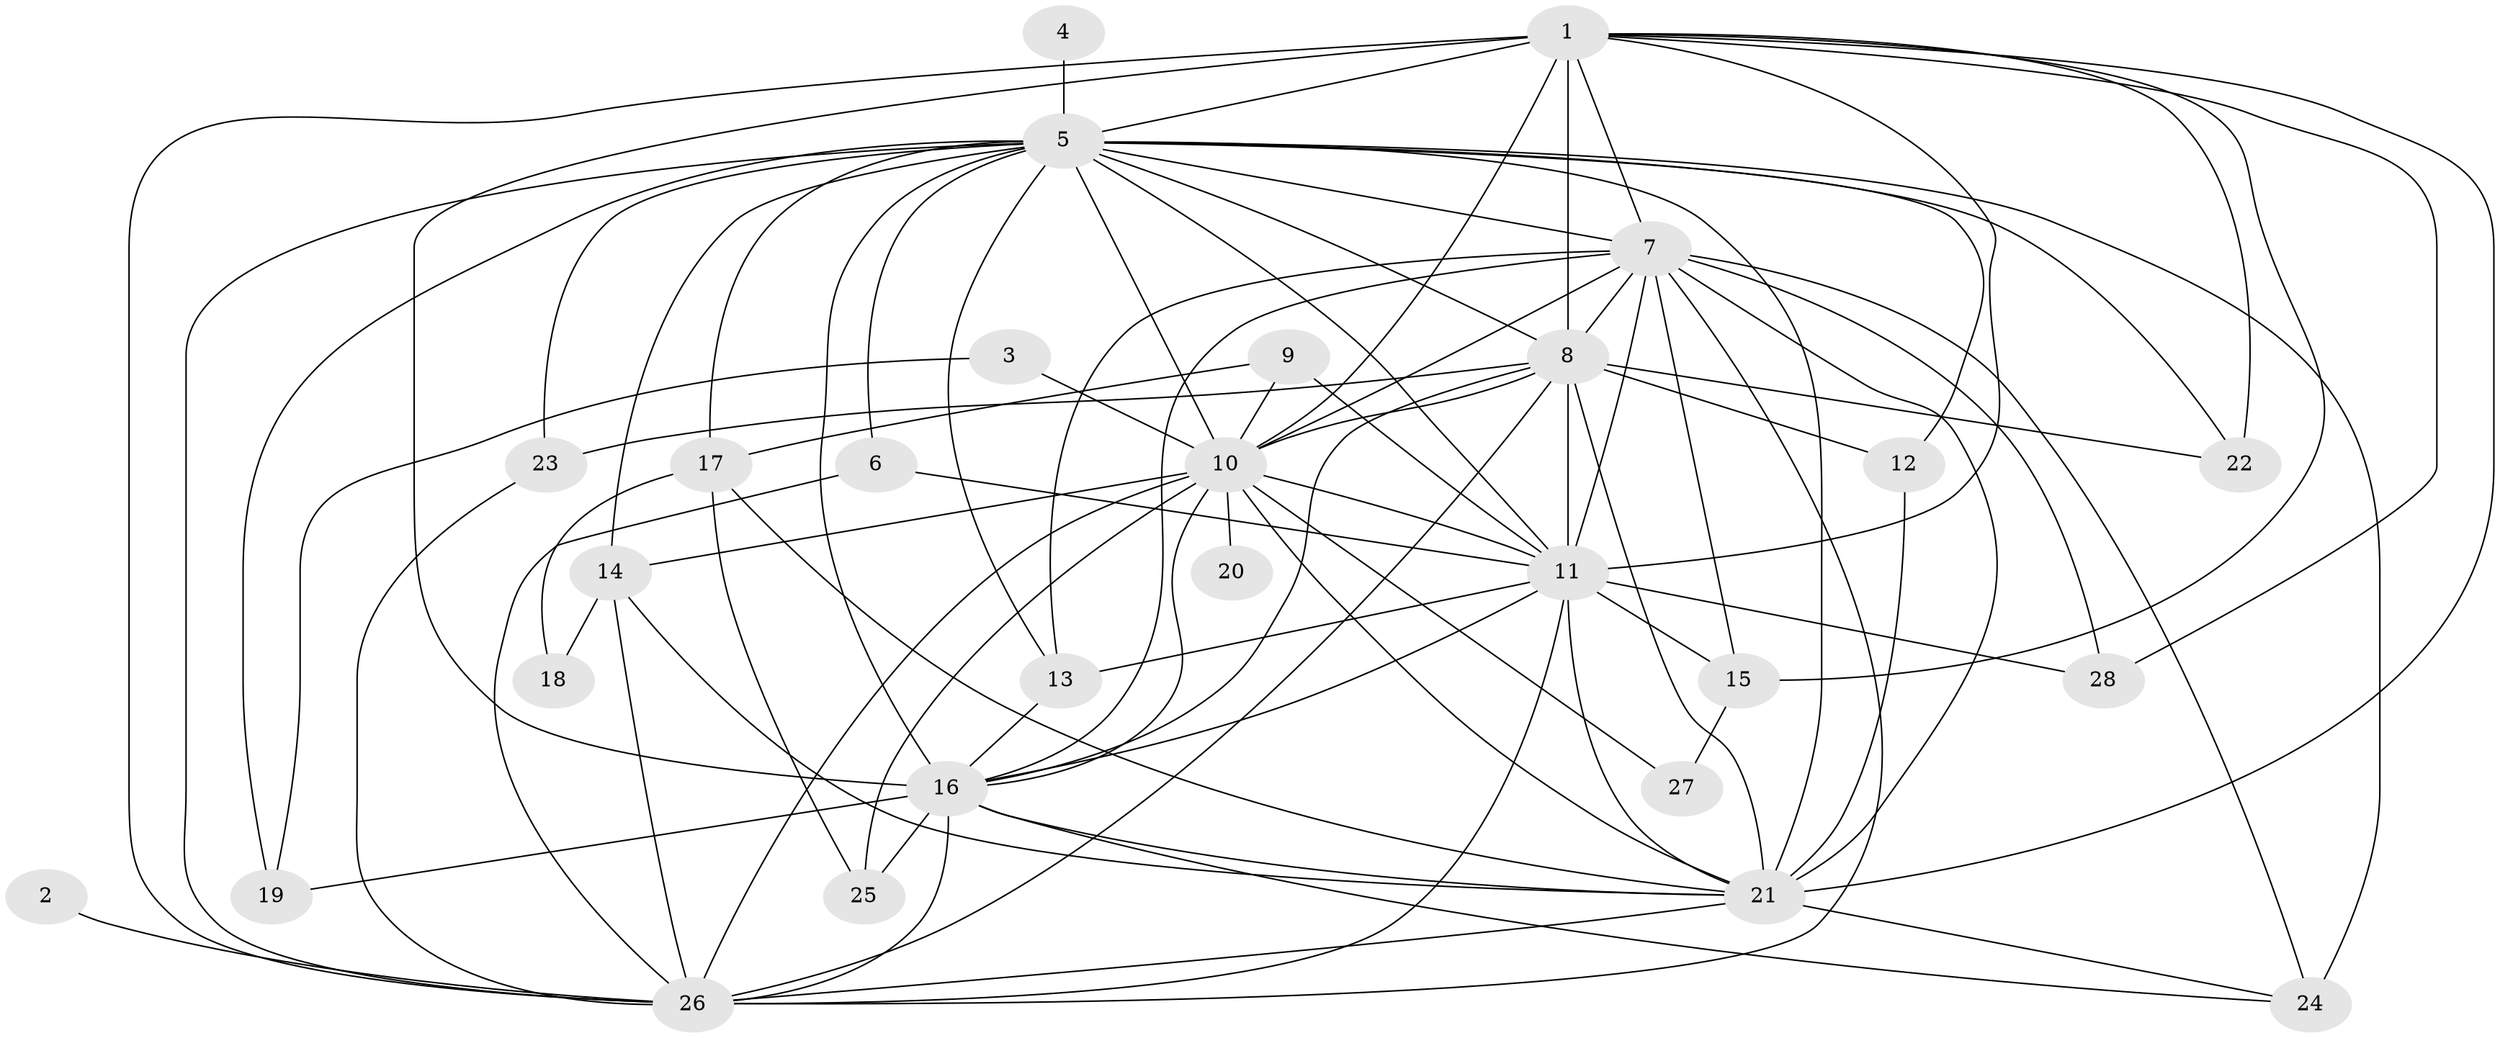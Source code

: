 // original degree distribution, {13: 0.05357142857142857, 12: 0.017857142857142856, 14: 0.017857142857142856, 28: 0.017857142857142856, 16: 0.03571428571428571, 9: 0.017857142857142856, 18: 0.017857142857142856, 4: 0.10714285714285714, 3: 0.10714285714285714, 2: 0.5535714285714286, 7: 0.017857142857142856, 6: 0.017857142857142856, 5: 0.017857142857142856}
// Generated by graph-tools (version 1.1) at 2025/49/03/09/25 03:49:43]
// undirected, 28 vertices, 85 edges
graph export_dot {
graph [start="1"]
  node [color=gray90,style=filled];
  1;
  2;
  3;
  4;
  5;
  6;
  7;
  8;
  9;
  10;
  11;
  12;
  13;
  14;
  15;
  16;
  17;
  18;
  19;
  20;
  21;
  22;
  23;
  24;
  25;
  26;
  27;
  28;
  1 -- 5 [weight=2.0];
  1 -- 7 [weight=2.0];
  1 -- 8 [weight=2.0];
  1 -- 10 [weight=2.0];
  1 -- 11 [weight=2.0];
  1 -- 15 [weight=1.0];
  1 -- 16 [weight=2.0];
  1 -- 21 [weight=2.0];
  1 -- 22 [weight=1.0];
  1 -- 26 [weight=2.0];
  1 -- 28 [weight=1.0];
  2 -- 26 [weight=1.0];
  3 -- 10 [weight=1.0];
  3 -- 19 [weight=1.0];
  4 -- 5 [weight=1.0];
  5 -- 6 [weight=1.0];
  5 -- 7 [weight=1.0];
  5 -- 8 [weight=1.0];
  5 -- 10 [weight=1.0];
  5 -- 11 [weight=1.0];
  5 -- 12 [weight=2.0];
  5 -- 13 [weight=3.0];
  5 -- 14 [weight=1.0];
  5 -- 16 [weight=1.0];
  5 -- 17 [weight=3.0];
  5 -- 19 [weight=2.0];
  5 -- 21 [weight=1.0];
  5 -- 22 [weight=1.0];
  5 -- 23 [weight=1.0];
  5 -- 24 [weight=3.0];
  5 -- 26 [weight=1.0];
  6 -- 11 [weight=1.0];
  6 -- 26 [weight=1.0];
  7 -- 8 [weight=1.0];
  7 -- 10 [weight=1.0];
  7 -- 11 [weight=1.0];
  7 -- 13 [weight=1.0];
  7 -- 15 [weight=1.0];
  7 -- 16 [weight=1.0];
  7 -- 21 [weight=1.0];
  7 -- 24 [weight=1.0];
  7 -- 26 [weight=1.0];
  7 -- 28 [weight=1.0];
  8 -- 10 [weight=1.0];
  8 -- 11 [weight=2.0];
  8 -- 12 [weight=1.0];
  8 -- 16 [weight=1.0];
  8 -- 21 [weight=1.0];
  8 -- 22 [weight=1.0];
  8 -- 23 [weight=1.0];
  8 -- 26 [weight=2.0];
  9 -- 10 [weight=1.0];
  9 -- 11 [weight=2.0];
  9 -- 17 [weight=1.0];
  10 -- 11 [weight=1.0];
  10 -- 14 [weight=2.0];
  10 -- 16 [weight=1.0];
  10 -- 20 [weight=1.0];
  10 -- 21 [weight=1.0];
  10 -- 25 [weight=1.0];
  10 -- 26 [weight=2.0];
  10 -- 27 [weight=1.0];
  11 -- 13 [weight=1.0];
  11 -- 15 [weight=1.0];
  11 -- 16 [weight=1.0];
  11 -- 21 [weight=1.0];
  11 -- 26 [weight=1.0];
  11 -- 28 [weight=1.0];
  12 -- 21 [weight=1.0];
  13 -- 16 [weight=1.0];
  14 -- 18 [weight=1.0];
  14 -- 21 [weight=1.0];
  14 -- 26 [weight=1.0];
  15 -- 27 [weight=1.0];
  16 -- 19 [weight=1.0];
  16 -- 21 [weight=1.0];
  16 -- 24 [weight=1.0];
  16 -- 25 [weight=1.0];
  16 -- 26 [weight=1.0];
  17 -- 18 [weight=1.0];
  17 -- 21 [weight=1.0];
  17 -- 25 [weight=1.0];
  21 -- 24 [weight=1.0];
  21 -- 26 [weight=1.0];
  23 -- 26 [weight=1.0];
}
